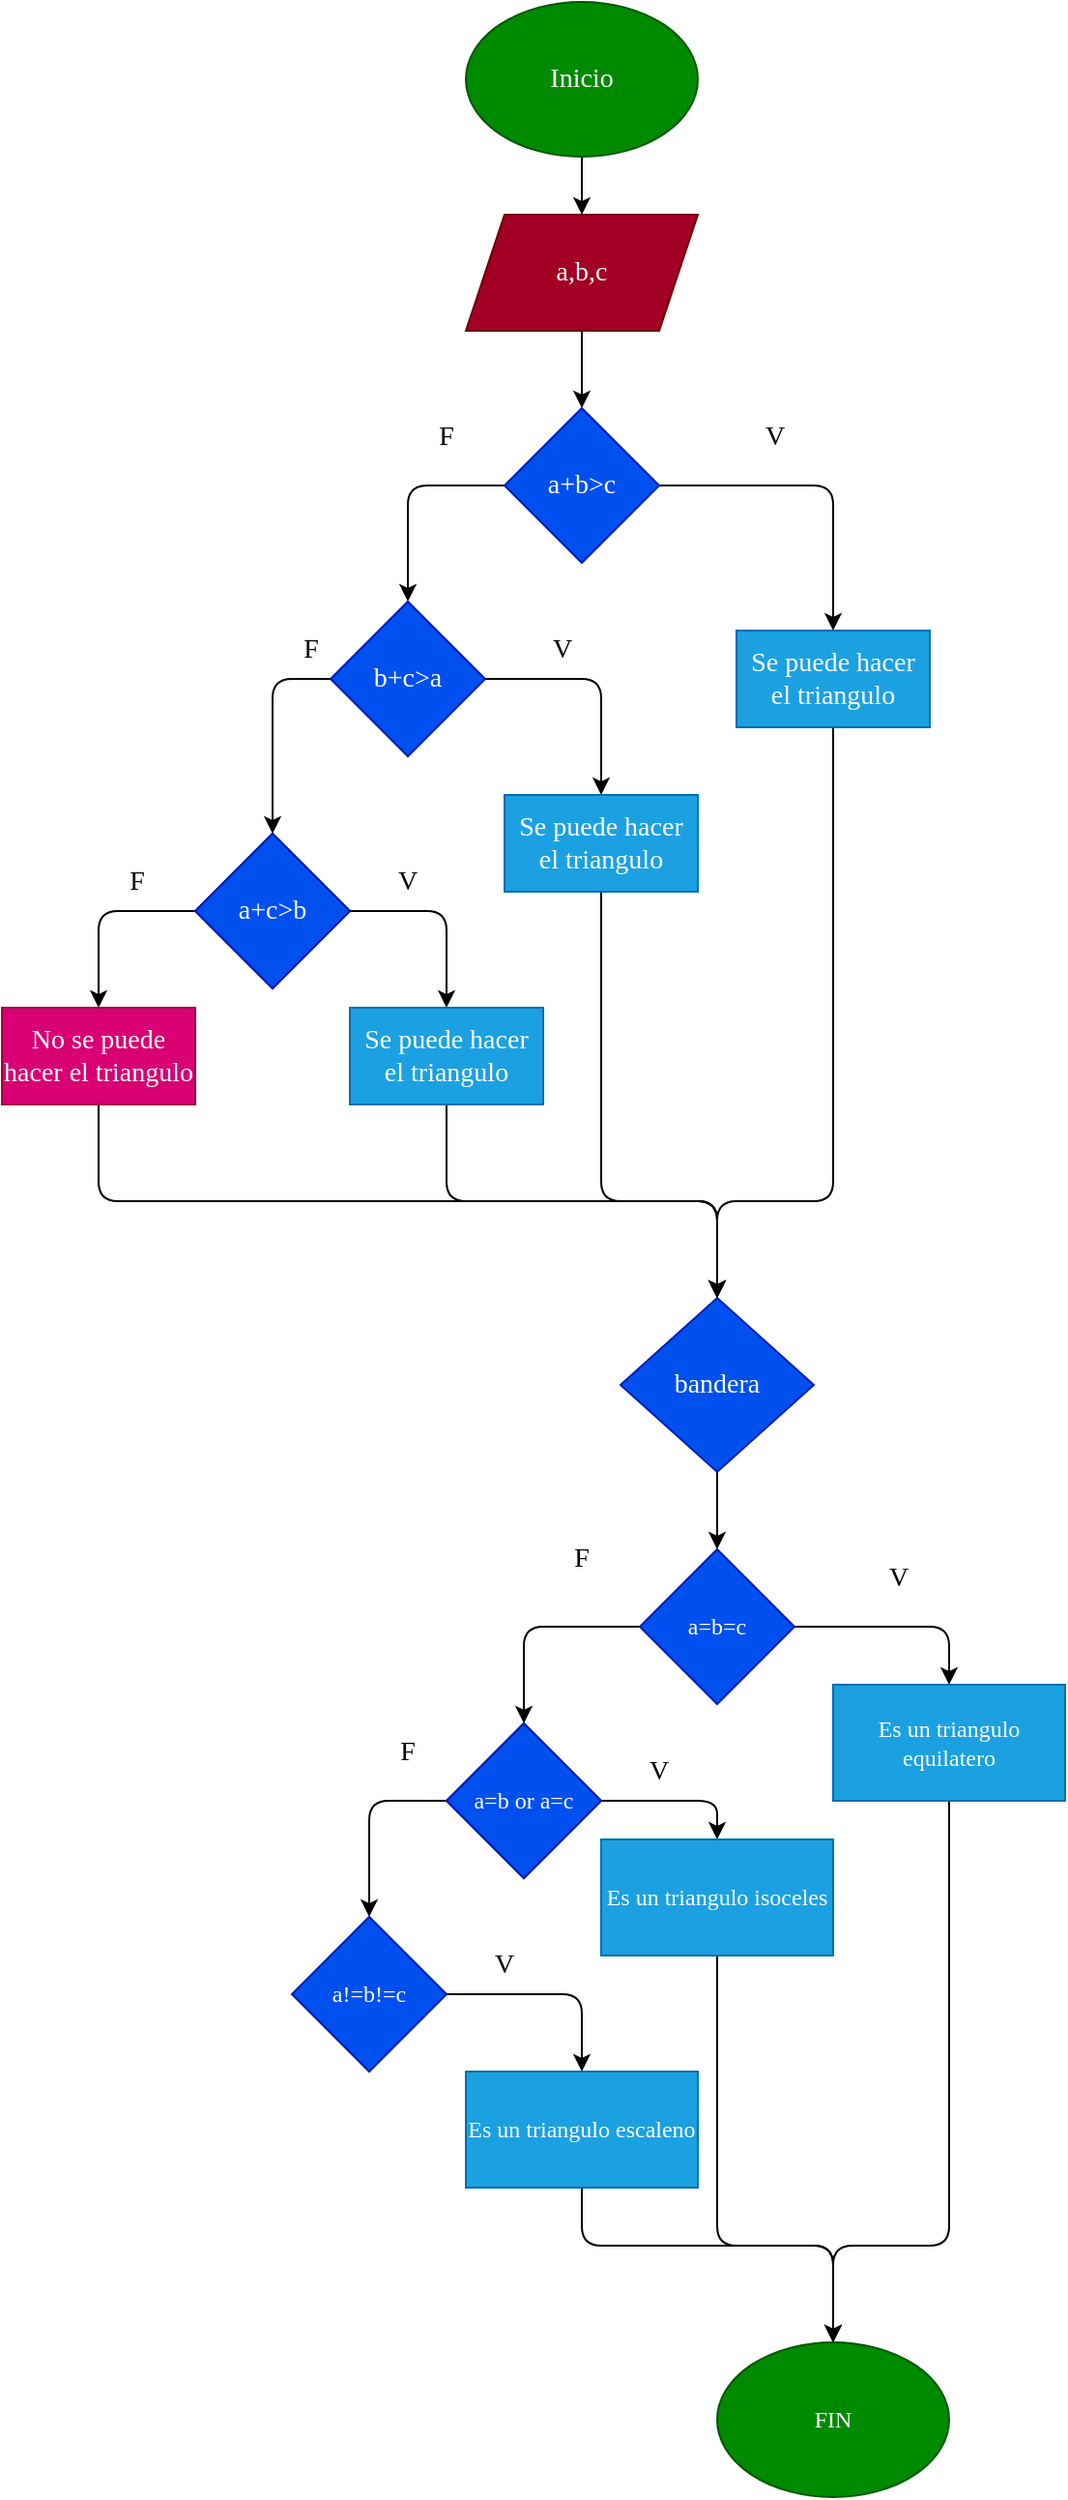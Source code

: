 <mxfile>
    <diagram id="KDm1X5j_AVW11c6OQoYn" name="Página-1">
        <mxGraphModel dx="1530" dy="595" grid="1" gridSize="10" guides="1" tooltips="1" connect="1" arrows="1" fold="1" page="1" pageScale="1" pageWidth="827" pageHeight="1169" math="0" shadow="0">
            <root>
                <mxCell id="0"/>
                <mxCell id="1" parent="0"/>
                <mxCell id="4" value="" style="edgeStyle=none;html=1;fontFamily=Comic Sans MS;fontSize=14;" parent="1" source="2" target="3" edge="1">
                    <mxGeometry relative="1" as="geometry"/>
                </mxCell>
                <mxCell id="2" value="Inicio" style="ellipse;whiteSpace=wrap;html=1;fontFamily=Comic Sans MS;fontSize=14;fillColor=#008a00;fontColor=#ffffff;strokeColor=#005700;" parent="1" vertex="1">
                    <mxGeometry x="190" y="40" width="120" height="80" as="geometry"/>
                </mxCell>
                <mxCell id="6" value="" style="edgeStyle=none;html=1;fontFamily=Comic Sans MS;fontSize=14;" parent="1" source="3" target="5" edge="1">
                    <mxGeometry relative="1" as="geometry"/>
                </mxCell>
                <mxCell id="3" value="a,b,c" style="shape=parallelogram;perimeter=parallelogramPerimeter;whiteSpace=wrap;html=1;fixedSize=1;fontFamily=Comic Sans MS;fontSize=14;fillColor=#a20025;fontColor=#ffffff;strokeColor=#6F0000;" parent="1" vertex="1">
                    <mxGeometry x="190" y="150" width="120" height="60" as="geometry"/>
                </mxCell>
                <mxCell id="9" style="edgeStyle=none;html=1;entryX=0.5;entryY=0;entryDx=0;entryDy=0;fontFamily=Comic Sans MS;fontSize=14;" parent="1" source="5" target="8" edge="1">
                    <mxGeometry relative="1" as="geometry">
                        <Array as="points">
                            <mxPoint x="380" y="290"/>
                        </Array>
                    </mxGeometry>
                </mxCell>
                <mxCell id="18" style="edgeStyle=none;html=1;entryX=0.5;entryY=0;entryDx=0;entryDy=0;fontFamily=Comic Sans MS;fontSize=14;" parent="1" source="5" target="7" edge="1">
                    <mxGeometry relative="1" as="geometry">
                        <Array as="points">
                            <mxPoint x="160" y="290"/>
                        </Array>
                    </mxGeometry>
                </mxCell>
                <mxCell id="5" value="a+b&amp;gt;c" style="rhombus;whiteSpace=wrap;html=1;fontFamily=Comic Sans MS;fontSize=14;fillColor=#0050ef;fontColor=#ffffff;strokeColor=#001DBC;" parent="1" vertex="1">
                    <mxGeometry x="210" y="250" width="80" height="80" as="geometry"/>
                </mxCell>
                <mxCell id="16" style="edgeStyle=none;html=1;entryX=0.5;entryY=0;entryDx=0;entryDy=0;fontFamily=Comic Sans MS;fontSize=14;" parent="1" source="7" target="10" edge="1">
                    <mxGeometry relative="1" as="geometry">
                        <Array as="points">
                            <mxPoint x="90" y="390"/>
                        </Array>
                    </mxGeometry>
                </mxCell>
                <mxCell id="17" style="edgeStyle=none;html=1;entryX=0.5;entryY=0;entryDx=0;entryDy=0;fontFamily=Comic Sans MS;fontSize=14;" parent="1" source="7" target="11" edge="1">
                    <mxGeometry relative="1" as="geometry">
                        <Array as="points">
                            <mxPoint x="260" y="390"/>
                        </Array>
                    </mxGeometry>
                </mxCell>
                <mxCell id="7" value="b+c&amp;gt;a" style="rhombus;whiteSpace=wrap;html=1;fontFamily=Comic Sans MS;fontSize=14;fillColor=#0050ef;fontColor=#ffffff;strokeColor=#001DBC;" parent="1" vertex="1">
                    <mxGeometry x="120" y="350" width="80" height="80" as="geometry"/>
                </mxCell>
                <mxCell id="20" style="edgeStyle=none;html=1;entryX=0.5;entryY=0;entryDx=0;entryDy=0;fontFamily=Comic Sans MS;fontSize=14;" parent="1" source="8" target="19" edge="1">
                    <mxGeometry relative="1" as="geometry">
                        <Array as="points">
                            <mxPoint x="380" y="660"/>
                            <mxPoint x="320" y="660"/>
                        </Array>
                    </mxGeometry>
                </mxCell>
                <mxCell id="8" value="Se puede hacer el triangulo" style="rounded=0;whiteSpace=wrap;html=1;fontFamily=Comic Sans MS;fontSize=14;" parent="1" vertex="1">
                    <mxGeometry x="330" y="365" width="100" height="50" as="geometry"/>
                </mxCell>
                <mxCell id="14" style="edgeStyle=none;html=1;entryX=0.5;entryY=0;entryDx=0;entryDy=0;fontFamily=Comic Sans MS;fontSize=14;" parent="1" source="10" target="13" edge="1">
                    <mxGeometry relative="1" as="geometry">
                        <Array as="points">
                            <mxPoint y="510"/>
                        </Array>
                    </mxGeometry>
                </mxCell>
                <mxCell id="15" style="edgeStyle=none;html=1;entryX=0.5;entryY=0;entryDx=0;entryDy=0;fontFamily=Comic Sans MS;fontSize=14;" parent="1" source="10" target="12" edge="1">
                    <mxGeometry relative="1" as="geometry">
                        <Array as="points">
                            <mxPoint x="180" y="510"/>
                        </Array>
                    </mxGeometry>
                </mxCell>
                <mxCell id="10" value="a+c&amp;gt;b" style="rhombus;whiteSpace=wrap;html=1;fontFamily=Comic Sans MS;fontSize=14;" parent="1" vertex="1">
                    <mxGeometry x="50" y="470" width="80" height="80" as="geometry"/>
                </mxCell>
                <mxCell id="21" style="edgeStyle=none;html=1;entryX=0.5;entryY=0;entryDx=0;entryDy=0;fontFamily=Comic Sans MS;fontSize=14;" parent="1" source="11" target="19" edge="1">
                    <mxGeometry relative="1" as="geometry">
                        <Array as="points">
                            <mxPoint x="260" y="660"/>
                            <mxPoint x="320" y="660"/>
                        </Array>
                    </mxGeometry>
                </mxCell>
                <mxCell id="11" value="&lt;span&gt;Se puede hacer el triangulo&lt;/span&gt;" style="rounded=0;whiteSpace=wrap;html=1;fontFamily=Comic Sans MS;fontSize=14;" parent="1" vertex="1">
                    <mxGeometry x="210" y="450" width="100" height="50" as="geometry"/>
                </mxCell>
                <mxCell id="22" style="edgeStyle=none;html=1;entryX=0.5;entryY=0;entryDx=0;entryDy=0;fontFamily=Comic Sans MS;fontSize=14;" parent="1" source="12" target="19" edge="1">
                    <mxGeometry relative="1" as="geometry">
                        <Array as="points">
                            <mxPoint x="180" y="660"/>
                            <mxPoint x="320" y="660"/>
                        </Array>
                    </mxGeometry>
                </mxCell>
                <mxCell id="12" value="Se puede hacer el triangulo" style="rounded=0;whiteSpace=wrap;html=1;fontFamily=Comic Sans MS;fontSize=14;fillColor=#1ba1e2;fontColor=#ffffff;strokeColor=#006EAF;" parent="1" vertex="1">
                    <mxGeometry x="130" y="560" width="100" height="50" as="geometry"/>
                </mxCell>
                <mxCell id="23" style="edgeStyle=none;html=1;entryX=0.5;entryY=0;entryDx=0;entryDy=0;fontFamily=Comic Sans MS;fontSize=14;" parent="1" source="13" target="19" edge="1">
                    <mxGeometry relative="1" as="geometry">
                        <Array as="points">
                            <mxPoint y="660"/>
                            <mxPoint x="320" y="660"/>
                        </Array>
                    </mxGeometry>
                </mxCell>
                <mxCell id="13" value="No se puede hacer el triangulo" style="rounded=0;whiteSpace=wrap;html=1;fontFamily=Comic Sans MS;fontSize=14;fillColor=#d80073;fontColor=#ffffff;strokeColor=#A50040;" parent="1" vertex="1">
                    <mxGeometry x="-50" y="560" width="100" height="50" as="geometry"/>
                </mxCell>
                <mxCell id="42" style="edgeStyle=none;html=1;entryX=0.5;entryY=0;entryDx=0;entryDy=0;" edge="1" parent="1" source="19" target="34">
                    <mxGeometry relative="1" as="geometry"/>
                </mxCell>
                <mxCell id="19" value="bandera" style="rhombus;whiteSpace=wrap;html=1;fontFamily=Comic Sans MS;fontSize=14;fillColor=#0050ef;fontColor=#ffffff;strokeColor=#001DBC;" parent="1" vertex="1">
                    <mxGeometry x="270" y="710" width="100" height="90" as="geometry"/>
                </mxCell>
                <mxCell id="24" value="F" style="text;html=1;strokeColor=none;fillColor=none;align=center;verticalAlign=middle;whiteSpace=wrap;rounded=0;fontFamily=Comic Sans MS;fontSize=14;" parent="1" vertex="1">
                    <mxGeometry x="150" y="250" width="60" height="30" as="geometry"/>
                </mxCell>
                <mxCell id="26" value="F" style="text;html=1;strokeColor=none;fillColor=none;align=center;verticalAlign=middle;whiteSpace=wrap;rounded=0;fontFamily=Comic Sans MS;fontSize=14;" parent="1" vertex="1">
                    <mxGeometry x="-10" y="480" width="60" height="30" as="geometry"/>
                </mxCell>
                <mxCell id="27" value="F" style="text;html=1;strokeColor=none;fillColor=none;align=center;verticalAlign=middle;whiteSpace=wrap;rounded=0;fontFamily=Comic Sans MS;fontSize=14;" parent="1" vertex="1">
                    <mxGeometry x="80" y="360" width="60" height="30" as="geometry"/>
                </mxCell>
                <mxCell id="28" value="V" style="text;html=1;strokeColor=none;fillColor=none;align=center;verticalAlign=middle;whiteSpace=wrap;rounded=0;fontFamily=Comic Sans MS;fontSize=14;" parent="1" vertex="1">
                    <mxGeometry x="320" y="250" width="60" height="30" as="geometry"/>
                </mxCell>
                <mxCell id="29" value="V" style="text;html=1;strokeColor=none;fillColor=none;align=center;verticalAlign=middle;whiteSpace=wrap;rounded=0;fontFamily=Comic Sans MS;fontSize=14;" parent="1" vertex="1">
                    <mxGeometry x="130" y="480" width="60" height="30" as="geometry"/>
                </mxCell>
                <mxCell id="30" value="V" style="text;html=1;strokeColor=none;fillColor=none;align=center;verticalAlign=middle;whiteSpace=wrap;rounded=0;fontFamily=Comic Sans MS;fontSize=14;" parent="1" vertex="1">
                    <mxGeometry x="210" y="360" width="60" height="30" as="geometry"/>
                </mxCell>
                <mxCell id="31" value="a+c&amp;gt;b" style="rhombus;whiteSpace=wrap;html=1;fontFamily=Comic Sans MS;fontSize=14;fillColor=#0050ef;fontColor=#ffffff;strokeColor=#001DBC;" parent="1" vertex="1">
                    <mxGeometry x="50" y="470" width="80" height="80" as="geometry"/>
                </mxCell>
                <mxCell id="32" value="Se puede hacer el triangulo" style="rounded=0;whiteSpace=wrap;html=1;fontFamily=Comic Sans MS;fontSize=14;fillColor=#1ba1e2;fontColor=#ffffff;strokeColor=#006EAF;" parent="1" vertex="1">
                    <mxGeometry x="330" y="365" width="100" height="50" as="geometry"/>
                </mxCell>
                <mxCell id="33" value="&lt;span&gt;Se puede hacer el triangulo&lt;/span&gt;" style="rounded=0;whiteSpace=wrap;html=1;fontFamily=Comic Sans MS;fontSize=14;fillColor=#1ba1e2;fontColor=#ffffff;strokeColor=#006EAF;" parent="1" vertex="1">
                    <mxGeometry x="210" y="450" width="100" height="50" as="geometry"/>
                </mxCell>
                <mxCell id="38" style="edgeStyle=none;html=1;entryX=0.5;entryY=0;entryDx=0;entryDy=0;" edge="1" parent="1" source="34" target="35">
                    <mxGeometry relative="1" as="geometry">
                        <Array as="points">
                            <mxPoint x="220" y="880"/>
                        </Array>
                    </mxGeometry>
                </mxCell>
                <mxCell id="47" style="edgeStyle=none;html=1;entryX=0.5;entryY=0;entryDx=0;entryDy=0;" edge="1" parent="1" source="34" target="40">
                    <mxGeometry relative="1" as="geometry">
                        <Array as="points">
                            <mxPoint x="440" y="880"/>
                        </Array>
                    </mxGeometry>
                </mxCell>
                <mxCell id="34" value="a=b=c" style="rhombus;whiteSpace=wrap;html=1;fillColor=#0050ef;fontColor=#ffffff;strokeColor=#001DBC;fontFamily=Comic Sans MS;" vertex="1" parent="1">
                    <mxGeometry x="280" y="840" width="80" height="80" as="geometry"/>
                </mxCell>
                <mxCell id="39" style="edgeStyle=none;html=1;entryX=0.5;entryY=0;entryDx=0;entryDy=0;" edge="1" parent="1" source="35" target="36">
                    <mxGeometry relative="1" as="geometry">
                        <Array as="points">
                            <mxPoint x="140" y="970"/>
                        </Array>
                    </mxGeometry>
                </mxCell>
                <mxCell id="46" style="edgeStyle=none;html=1;entryX=0.5;entryY=0;entryDx=0;entryDy=0;" edge="1" parent="1" source="35" target="41">
                    <mxGeometry relative="1" as="geometry">
                        <Array as="points">
                            <mxPoint x="320" y="970"/>
                        </Array>
                    </mxGeometry>
                </mxCell>
                <mxCell id="35" value="a=b or a=c" style="rhombus;whiteSpace=wrap;html=1;fillColor=#0050ef;fontColor=#ffffff;strokeColor=#001DBC;" vertex="1" parent="1">
                    <mxGeometry x="180" y="930" width="80" height="80" as="geometry"/>
                </mxCell>
                <mxCell id="45" style="edgeStyle=none;html=1;entryX=0.5;entryY=0;entryDx=0;entryDy=0;" edge="1" parent="1" source="36" target="44">
                    <mxGeometry relative="1" as="geometry">
                        <Array as="points">
                            <mxPoint x="250" y="1070"/>
                        </Array>
                    </mxGeometry>
                </mxCell>
                <mxCell id="36" value="&lt;span class=&quot;selectable-text copyable-text&quot;&gt;a!=b&lt;/span&gt;&lt;span class=&quot;selectable-text copyable-text&quot;&gt;!=c&lt;/span&gt;" style="rhombus;whiteSpace=wrap;html=1;fillColor=#0050ef;fontColor=#ffffff;strokeColor=#001DBC;fontFamily=Comic Sans MS;" vertex="1" parent="1">
                    <mxGeometry x="100" y="1030" width="80" height="80" as="geometry"/>
                </mxCell>
                <mxCell id="52" style="edgeStyle=none;html=1;entryX=0.5;entryY=0;entryDx=0;entryDy=0;fontFamily=Comic Sans MS;" edge="1" parent="1" source="40" target="49">
                    <mxGeometry relative="1" as="geometry">
                        <Array as="points">
                            <mxPoint x="440" y="1200"/>
                            <mxPoint x="380" y="1200"/>
                        </Array>
                    </mxGeometry>
                </mxCell>
                <mxCell id="40" value="Es un triangulo equilatero" style="rounded=0;whiteSpace=wrap;html=1;fillColor=#1ba1e2;fontColor=#ffffff;strokeColor=#006EAF;fontFamily=Comic Sans MS;" vertex="1" parent="1">
                    <mxGeometry x="380" y="910" width="120" height="60" as="geometry"/>
                </mxCell>
                <mxCell id="51" style="edgeStyle=none;html=1;entryX=0.5;entryY=0;entryDx=0;entryDy=0;fontFamily=Comic Sans MS;" edge="1" parent="1" source="41" target="49">
                    <mxGeometry relative="1" as="geometry">
                        <Array as="points">
                            <mxPoint x="320" y="1200"/>
                            <mxPoint x="380" y="1200"/>
                        </Array>
                    </mxGeometry>
                </mxCell>
                <mxCell id="41" value="Es un triangulo isoceles" style="rounded=0;whiteSpace=wrap;html=1;fillColor=#1ba1e2;fontColor=#ffffff;strokeColor=#006EAF;fontFamily=Comic Sans MS;" vertex="1" parent="1">
                    <mxGeometry x="260" y="990" width="120" height="60" as="geometry"/>
                </mxCell>
                <mxCell id="50" style="edgeStyle=none;html=1;entryX=0.5;entryY=0;entryDx=0;entryDy=0;fontFamily=Comic Sans MS;" edge="1" parent="1" source="44" target="49">
                    <mxGeometry relative="1" as="geometry">
                        <Array as="points">
                            <mxPoint x="250" y="1200"/>
                            <mxPoint x="380" y="1200"/>
                        </Array>
                    </mxGeometry>
                </mxCell>
                <mxCell id="44" value="Es un triangulo escaleno" style="rounded=0;whiteSpace=wrap;html=1;fillColor=#1ba1e2;fontColor=#ffffff;strokeColor=#006EAF;fontFamily=Comic Sans MS;" vertex="1" parent="1">
                    <mxGeometry x="190" y="1110" width="120" height="60" as="geometry"/>
                </mxCell>
                <mxCell id="48" value="a=b or a=c" style="rhombus;whiteSpace=wrap;html=1;fillColor=#0050ef;fontColor=#ffffff;strokeColor=#001DBC;fontFamily=Comic Sans MS;" vertex="1" parent="1">
                    <mxGeometry x="180" y="930" width="80" height="80" as="geometry"/>
                </mxCell>
                <mxCell id="49" value="FIN" style="ellipse;whiteSpace=wrap;html=1;fontFamily=Comic Sans MS;fillColor=#008a00;fontColor=#ffffff;strokeColor=#005700;" vertex="1" parent="1">
                    <mxGeometry x="320" y="1250" width="120" height="80" as="geometry"/>
                </mxCell>
                <mxCell id="53" value="F" style="text;html=1;strokeColor=none;fillColor=none;align=center;verticalAlign=middle;whiteSpace=wrap;rounded=0;fontFamily=Comic Sans MS;fontSize=14;" vertex="1" parent="1">
                    <mxGeometry x="130" y="930" width="60" height="30" as="geometry"/>
                </mxCell>
                <mxCell id="54" value="F" style="text;html=1;strokeColor=none;fillColor=none;align=center;verticalAlign=middle;whiteSpace=wrap;rounded=0;fontFamily=Comic Sans MS;fontSize=14;" vertex="1" parent="1">
                    <mxGeometry x="220" y="830" width="60" height="30" as="geometry"/>
                </mxCell>
                <mxCell id="55" value="V" style="text;html=1;strokeColor=none;fillColor=none;align=center;verticalAlign=middle;whiteSpace=wrap;rounded=0;fontFamily=Comic Sans MS;fontSize=14;" vertex="1" parent="1">
                    <mxGeometry x="180" y="1040" width="60" height="30" as="geometry"/>
                </mxCell>
                <mxCell id="56" value="V" style="text;html=1;strokeColor=none;fillColor=none;align=center;verticalAlign=middle;whiteSpace=wrap;rounded=0;fontFamily=Comic Sans MS;fontSize=14;" vertex="1" parent="1">
                    <mxGeometry x="260" y="940" width="60" height="30" as="geometry"/>
                </mxCell>
                <mxCell id="57" value="V" style="text;html=1;strokeColor=none;fillColor=none;align=center;verticalAlign=middle;whiteSpace=wrap;rounded=0;fontFamily=Comic Sans MS;fontSize=14;" vertex="1" parent="1">
                    <mxGeometry x="384" y="840" width="60" height="30" as="geometry"/>
                </mxCell>
            </root>
        </mxGraphModel>
    </diagram>
</mxfile>